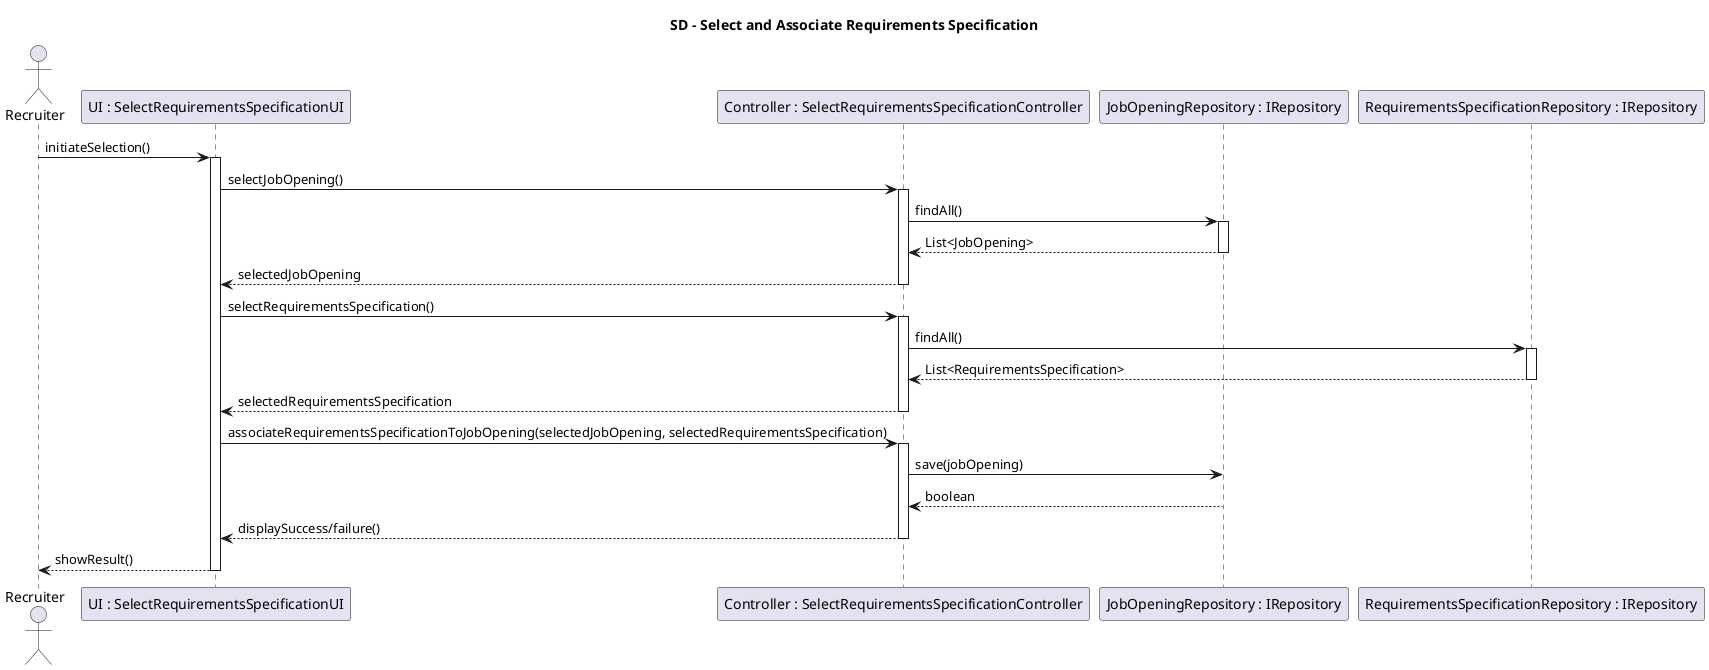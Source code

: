 @startuml
title SD - Select and Associate Requirements Specification

actor Recruiter
participant "UI : SelectRequirementsSpecificationUI" as UI
participant "Controller : SelectRequirementsSpecificationController" as controller
participant "JobOpeningRepository : IRepository" as jobRepo
participant "RequirementsSpecificationRepository : IRepository" as reqRepo

Recruiter -> UI : initiateSelection()
activate UI

UI -> controller : selectJobOpening()
activate controller
controller -> jobRepo : findAll()
activate jobRepo
jobRepo --> controller : List<JobOpening>
deactivate jobRepo
controller --> UI : selectedJobOpening
deactivate controller

UI -> controller : selectRequirementsSpecification()
activate controller
controller -> reqRepo : findAll()
activate reqRepo
reqRepo --> controller : List<RequirementsSpecification>
deactivate reqRepo
controller --> UI : selectedRequirementsSpecification
deactivate controller

UI -> controller : associateRequirementsSpecificationToJobOpening(selectedJobOpening, selectedRequirementsSpecification)
activate controller
controller -> jobRepo : save(jobOpening)
jobRepo --> controller : boolean
deactivate jobRepo
controller --> UI : displaySuccess/failure()
deactivate controller

UI --> Recruiter : showResult()
deactivate UI

@enduml
